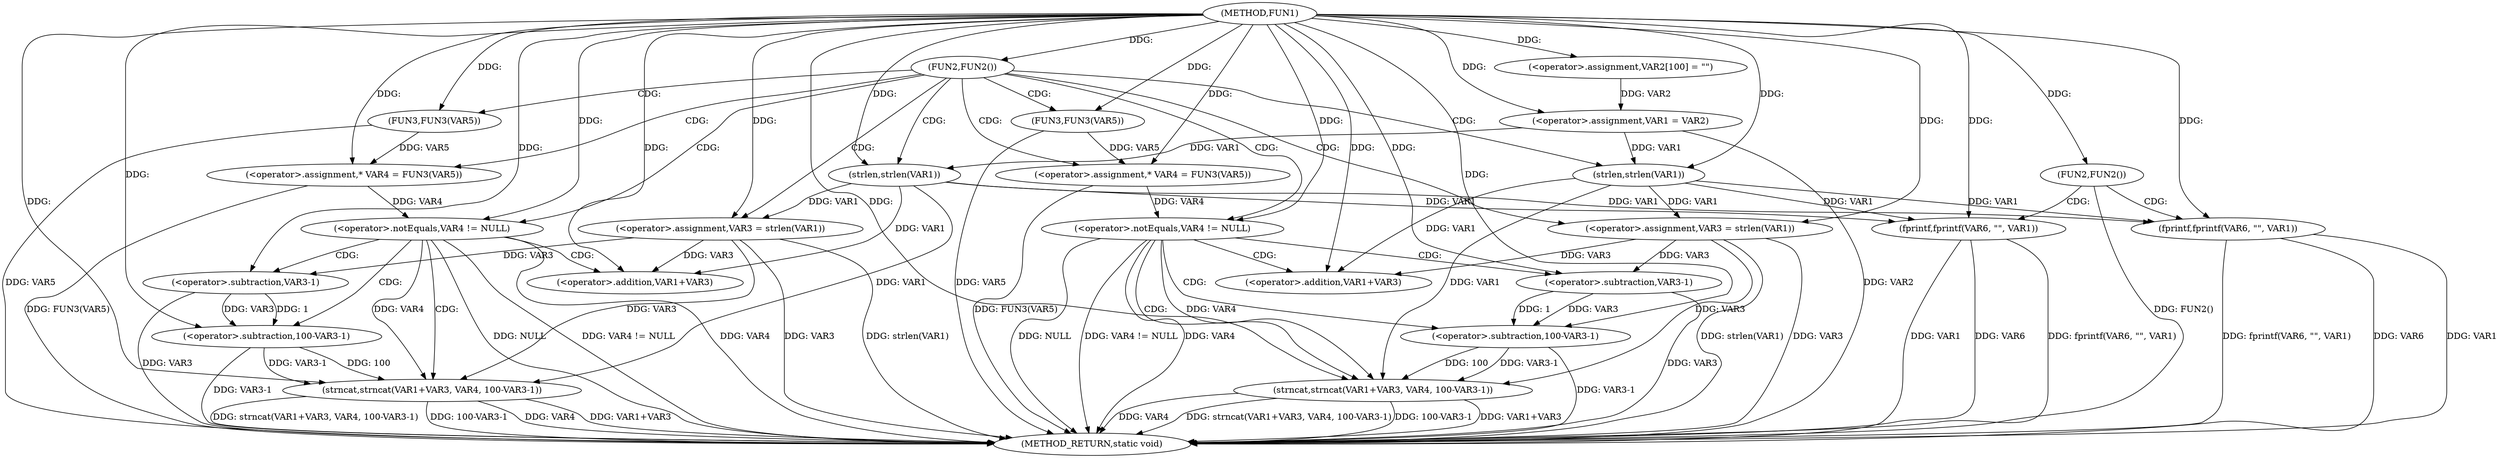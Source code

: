 digraph FUN1 {  
"1000100" [label = "(METHOD,FUN1)" ]
"1000180" [label = "(METHOD_RETURN,static void)" ]
"1000104" [label = "(<operator>.assignment,VAR2[100] = \"\")" ]
"1000107" [label = "(<operator>.assignment,VAR1 = VAR2)" ]
"1000111" [label = "(FUN2,FUN2())" ]
"1000115" [label = "(<operator>.assignment,VAR3 = strlen(VAR1))" ]
"1000117" [label = "(strlen,strlen(VAR1))" ]
"1000120" [label = "(<operator>.assignment,* VAR4 = FUN3(VAR5))" ]
"1000122" [label = "(FUN3,FUN3(VAR5))" ]
"1000125" [label = "(<operator>.notEquals,VAR4 != NULL)" ]
"1000129" [label = "(strncat,strncat(VAR1+VAR3, VAR4, 100-VAR3-1))" ]
"1000130" [label = "(<operator>.addition,VAR1+VAR3)" ]
"1000134" [label = "(<operator>.subtraction,100-VAR3-1)" ]
"1000136" [label = "(<operator>.subtraction,VAR3-1)" ]
"1000143" [label = "(<operator>.assignment,VAR3 = strlen(VAR1))" ]
"1000145" [label = "(strlen,strlen(VAR1))" ]
"1000148" [label = "(<operator>.assignment,* VAR4 = FUN3(VAR5))" ]
"1000150" [label = "(FUN3,FUN3(VAR5))" ]
"1000153" [label = "(<operator>.notEquals,VAR4 != NULL)" ]
"1000157" [label = "(strncat,strncat(VAR1+VAR3, VAR4, 100-VAR3-1))" ]
"1000158" [label = "(<operator>.addition,VAR1+VAR3)" ]
"1000162" [label = "(<operator>.subtraction,100-VAR3-1)" ]
"1000164" [label = "(<operator>.subtraction,VAR3-1)" ]
"1000168" [label = "(FUN2,FUN2())" ]
"1000170" [label = "(fprintf,fprintf(VAR6, \"\", VAR1))" ]
"1000176" [label = "(fprintf,fprintf(VAR6, \"\", VAR1))" ]
  "1000115" -> "1000180"  [ label = "DDG: strlen(VAR1)"] 
  "1000125" -> "1000180"  [ label = "DDG: VAR4 != NULL"] 
  "1000157" -> "1000180"  [ label = "DDG: strncat(VAR1+VAR3, VAR4, 100-VAR3-1)"] 
  "1000122" -> "1000180"  [ label = "DDG: VAR5"] 
  "1000129" -> "1000180"  [ label = "DDG: VAR4"] 
  "1000153" -> "1000180"  [ label = "DDG: VAR4"] 
  "1000157" -> "1000180"  [ label = "DDG: 100-VAR3-1"] 
  "1000164" -> "1000180"  [ label = "DDG: VAR3"] 
  "1000168" -> "1000180"  [ label = "DDG: FUN2()"] 
  "1000129" -> "1000180"  [ label = "DDG: VAR1+VAR3"] 
  "1000162" -> "1000180"  [ label = "DDG: VAR3-1"] 
  "1000125" -> "1000180"  [ label = "DDG: VAR4"] 
  "1000150" -> "1000180"  [ label = "DDG: VAR5"] 
  "1000176" -> "1000180"  [ label = "DDG: VAR1"] 
  "1000129" -> "1000180"  [ label = "DDG: strncat(VAR1+VAR3, VAR4, 100-VAR3-1)"] 
  "1000153" -> "1000180"  [ label = "DDG: NULL"] 
  "1000157" -> "1000180"  [ label = "DDG: VAR1+VAR3"] 
  "1000143" -> "1000180"  [ label = "DDG: VAR3"] 
  "1000129" -> "1000180"  [ label = "DDG: 100-VAR3-1"] 
  "1000176" -> "1000180"  [ label = "DDG: fprintf(VAR6, \"\", VAR1)"] 
  "1000125" -> "1000180"  [ label = "DDG: NULL"] 
  "1000153" -> "1000180"  [ label = "DDG: VAR4 != NULL"] 
  "1000170" -> "1000180"  [ label = "DDG: VAR1"] 
  "1000134" -> "1000180"  [ label = "DDG: VAR3-1"] 
  "1000120" -> "1000180"  [ label = "DDG: FUN3(VAR5)"] 
  "1000143" -> "1000180"  [ label = "DDG: strlen(VAR1)"] 
  "1000170" -> "1000180"  [ label = "DDG: VAR6"] 
  "1000176" -> "1000180"  [ label = "DDG: VAR6"] 
  "1000170" -> "1000180"  [ label = "DDG: fprintf(VAR6, \"\", VAR1)"] 
  "1000148" -> "1000180"  [ label = "DDG: FUN3(VAR5)"] 
  "1000157" -> "1000180"  [ label = "DDG: VAR4"] 
  "1000115" -> "1000180"  [ label = "DDG: VAR3"] 
  "1000136" -> "1000180"  [ label = "DDG: VAR3"] 
  "1000107" -> "1000180"  [ label = "DDG: VAR2"] 
  "1000100" -> "1000104"  [ label = "DDG: "] 
  "1000104" -> "1000107"  [ label = "DDG: VAR2"] 
  "1000100" -> "1000107"  [ label = "DDG: "] 
  "1000100" -> "1000111"  [ label = "DDG: "] 
  "1000117" -> "1000115"  [ label = "DDG: VAR1"] 
  "1000100" -> "1000115"  [ label = "DDG: "] 
  "1000107" -> "1000117"  [ label = "DDG: VAR1"] 
  "1000100" -> "1000117"  [ label = "DDG: "] 
  "1000122" -> "1000120"  [ label = "DDG: VAR5"] 
  "1000100" -> "1000120"  [ label = "DDG: "] 
  "1000100" -> "1000122"  [ label = "DDG: "] 
  "1000120" -> "1000125"  [ label = "DDG: VAR4"] 
  "1000100" -> "1000125"  [ label = "DDG: "] 
  "1000117" -> "1000129"  [ label = "DDG: VAR1"] 
  "1000100" -> "1000129"  [ label = "DDG: "] 
  "1000115" -> "1000129"  [ label = "DDG: VAR3"] 
  "1000117" -> "1000130"  [ label = "DDG: VAR1"] 
  "1000100" -> "1000130"  [ label = "DDG: "] 
  "1000115" -> "1000130"  [ label = "DDG: VAR3"] 
  "1000125" -> "1000129"  [ label = "DDG: VAR4"] 
  "1000134" -> "1000129"  [ label = "DDG: 100"] 
  "1000134" -> "1000129"  [ label = "DDG: VAR3-1"] 
  "1000100" -> "1000134"  [ label = "DDG: "] 
  "1000136" -> "1000134"  [ label = "DDG: VAR3"] 
  "1000136" -> "1000134"  [ label = "DDG: 1"] 
  "1000100" -> "1000136"  [ label = "DDG: "] 
  "1000115" -> "1000136"  [ label = "DDG: VAR3"] 
  "1000145" -> "1000143"  [ label = "DDG: VAR1"] 
  "1000100" -> "1000143"  [ label = "DDG: "] 
  "1000107" -> "1000145"  [ label = "DDG: VAR1"] 
  "1000100" -> "1000145"  [ label = "DDG: "] 
  "1000150" -> "1000148"  [ label = "DDG: VAR5"] 
  "1000100" -> "1000148"  [ label = "DDG: "] 
  "1000100" -> "1000150"  [ label = "DDG: "] 
  "1000148" -> "1000153"  [ label = "DDG: VAR4"] 
  "1000100" -> "1000153"  [ label = "DDG: "] 
  "1000145" -> "1000157"  [ label = "DDG: VAR1"] 
  "1000100" -> "1000157"  [ label = "DDG: "] 
  "1000143" -> "1000157"  [ label = "DDG: VAR3"] 
  "1000145" -> "1000158"  [ label = "DDG: VAR1"] 
  "1000100" -> "1000158"  [ label = "DDG: "] 
  "1000143" -> "1000158"  [ label = "DDG: VAR3"] 
  "1000153" -> "1000157"  [ label = "DDG: VAR4"] 
  "1000162" -> "1000157"  [ label = "DDG: 100"] 
  "1000162" -> "1000157"  [ label = "DDG: VAR3-1"] 
  "1000100" -> "1000162"  [ label = "DDG: "] 
  "1000164" -> "1000162"  [ label = "DDG: VAR3"] 
  "1000164" -> "1000162"  [ label = "DDG: 1"] 
  "1000100" -> "1000164"  [ label = "DDG: "] 
  "1000143" -> "1000164"  [ label = "DDG: VAR3"] 
  "1000100" -> "1000168"  [ label = "DDG: "] 
  "1000100" -> "1000170"  [ label = "DDG: "] 
  "1000117" -> "1000170"  [ label = "DDG: VAR1"] 
  "1000145" -> "1000170"  [ label = "DDG: VAR1"] 
  "1000100" -> "1000176"  [ label = "DDG: "] 
  "1000117" -> "1000176"  [ label = "DDG: VAR1"] 
  "1000145" -> "1000176"  [ label = "DDG: VAR1"] 
  "1000111" -> "1000125"  [ label = "CDG: "] 
  "1000111" -> "1000153"  [ label = "CDG: "] 
  "1000111" -> "1000117"  [ label = "CDG: "] 
  "1000111" -> "1000150"  [ label = "CDG: "] 
  "1000111" -> "1000148"  [ label = "CDG: "] 
  "1000111" -> "1000122"  [ label = "CDG: "] 
  "1000111" -> "1000120"  [ label = "CDG: "] 
  "1000111" -> "1000143"  [ label = "CDG: "] 
  "1000111" -> "1000145"  [ label = "CDG: "] 
  "1000111" -> "1000115"  [ label = "CDG: "] 
  "1000125" -> "1000136"  [ label = "CDG: "] 
  "1000125" -> "1000129"  [ label = "CDG: "] 
  "1000125" -> "1000130"  [ label = "CDG: "] 
  "1000125" -> "1000134"  [ label = "CDG: "] 
  "1000153" -> "1000164"  [ label = "CDG: "] 
  "1000153" -> "1000157"  [ label = "CDG: "] 
  "1000153" -> "1000158"  [ label = "CDG: "] 
  "1000153" -> "1000162"  [ label = "CDG: "] 
  "1000168" -> "1000170"  [ label = "CDG: "] 
  "1000168" -> "1000176"  [ label = "CDG: "] 
}
